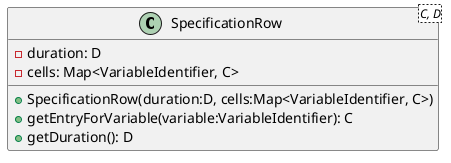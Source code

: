 @startuml

    class SpecificationRow<C, D> {
        -duration: D
        -cells: Map<VariableIdentifier, C>
        +SpecificationRow(duration:D, cells:Map<VariableIdentifier, C>)
        +getEntryForVariable(variable:VariableIdentifier): C
        +getDuration(): D
    }

@enduml

